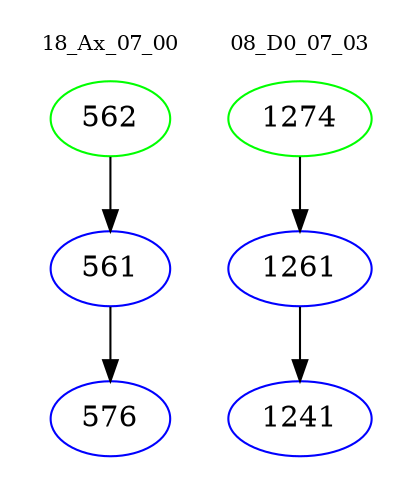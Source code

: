 digraph{
subgraph cluster_0 {
color = white
label = "18_Ax_07_00";
fontsize=10;
T0_562 [label="562", color="green"]
T0_562 -> T0_561 [color="black"]
T0_561 [label="561", color="blue"]
T0_561 -> T0_576 [color="black"]
T0_576 [label="576", color="blue"]
}
subgraph cluster_1 {
color = white
label = "08_D0_07_03";
fontsize=10;
T1_1274 [label="1274", color="green"]
T1_1274 -> T1_1261 [color="black"]
T1_1261 [label="1261", color="blue"]
T1_1261 -> T1_1241 [color="black"]
T1_1241 [label="1241", color="blue"]
}
}
